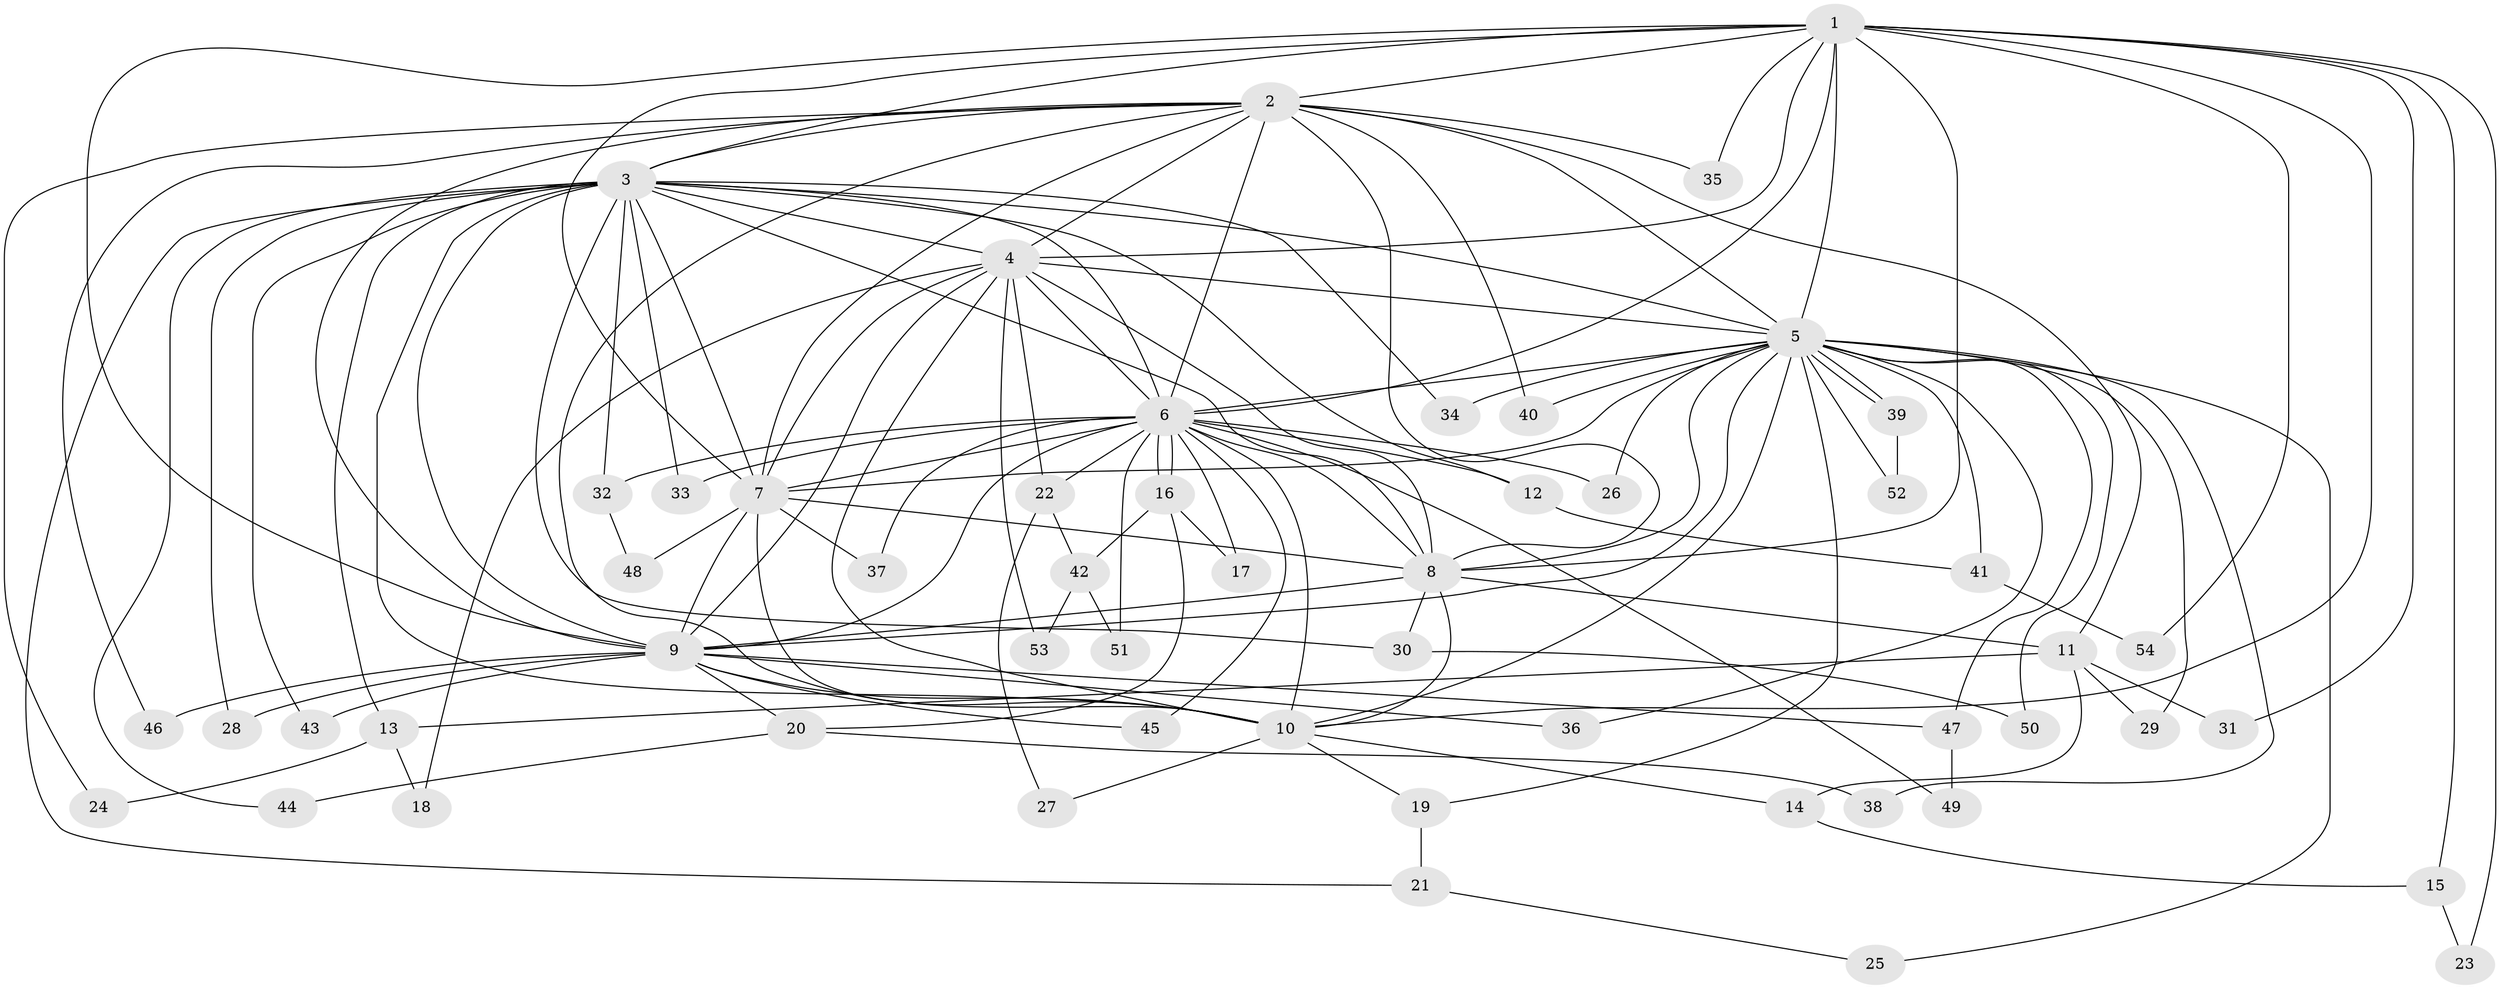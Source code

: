// coarse degree distribution, {12: 0.0625, 7: 0.125, 6: 0.125, 2: 0.4375, 1: 0.1875, 3: 0.0625}
// Generated by graph-tools (version 1.1) at 2025/17/03/04/25 18:17:56]
// undirected, 54 vertices, 133 edges
graph export_dot {
graph [start="1"]
  node [color=gray90,style=filled];
  1;
  2;
  3;
  4;
  5;
  6;
  7;
  8;
  9;
  10;
  11;
  12;
  13;
  14;
  15;
  16;
  17;
  18;
  19;
  20;
  21;
  22;
  23;
  24;
  25;
  26;
  27;
  28;
  29;
  30;
  31;
  32;
  33;
  34;
  35;
  36;
  37;
  38;
  39;
  40;
  41;
  42;
  43;
  44;
  45;
  46;
  47;
  48;
  49;
  50;
  51;
  52;
  53;
  54;
  1 -- 2;
  1 -- 3;
  1 -- 4;
  1 -- 5;
  1 -- 6;
  1 -- 7;
  1 -- 8;
  1 -- 9;
  1 -- 10;
  1 -- 15;
  1 -- 23;
  1 -- 31;
  1 -- 35;
  1 -- 54;
  2 -- 3;
  2 -- 4;
  2 -- 5;
  2 -- 6;
  2 -- 7;
  2 -- 8;
  2 -- 9;
  2 -- 10;
  2 -- 11;
  2 -- 24;
  2 -- 35;
  2 -- 40;
  2 -- 46;
  3 -- 4;
  3 -- 5;
  3 -- 6;
  3 -- 7;
  3 -- 8;
  3 -- 9;
  3 -- 10;
  3 -- 12;
  3 -- 13;
  3 -- 21;
  3 -- 28;
  3 -- 30;
  3 -- 32;
  3 -- 33;
  3 -- 34;
  3 -- 43;
  3 -- 44;
  4 -- 5;
  4 -- 6;
  4 -- 7;
  4 -- 8;
  4 -- 9;
  4 -- 10;
  4 -- 18;
  4 -- 22;
  4 -- 53;
  5 -- 6;
  5 -- 7;
  5 -- 8;
  5 -- 9;
  5 -- 10;
  5 -- 19;
  5 -- 25;
  5 -- 26;
  5 -- 29;
  5 -- 34;
  5 -- 36;
  5 -- 38;
  5 -- 39;
  5 -- 39;
  5 -- 40;
  5 -- 41;
  5 -- 47;
  5 -- 50;
  5 -- 52;
  6 -- 7;
  6 -- 8;
  6 -- 9;
  6 -- 10;
  6 -- 12;
  6 -- 16;
  6 -- 16;
  6 -- 17;
  6 -- 22;
  6 -- 26;
  6 -- 32;
  6 -- 33;
  6 -- 37;
  6 -- 45;
  6 -- 49;
  6 -- 51;
  7 -- 8;
  7 -- 9;
  7 -- 10;
  7 -- 37;
  7 -- 48;
  8 -- 9;
  8 -- 10;
  8 -- 11;
  8 -- 30;
  9 -- 10;
  9 -- 20;
  9 -- 28;
  9 -- 36;
  9 -- 43;
  9 -- 45;
  9 -- 46;
  9 -- 47;
  10 -- 14;
  10 -- 19;
  10 -- 27;
  11 -- 13;
  11 -- 14;
  11 -- 29;
  11 -- 31;
  12 -- 41;
  13 -- 18;
  13 -- 24;
  14 -- 15;
  15 -- 23;
  16 -- 17;
  16 -- 20;
  16 -- 42;
  19 -- 21;
  20 -- 38;
  20 -- 44;
  21 -- 25;
  22 -- 27;
  22 -- 42;
  30 -- 50;
  32 -- 48;
  39 -- 52;
  41 -- 54;
  42 -- 51;
  42 -- 53;
  47 -- 49;
}
